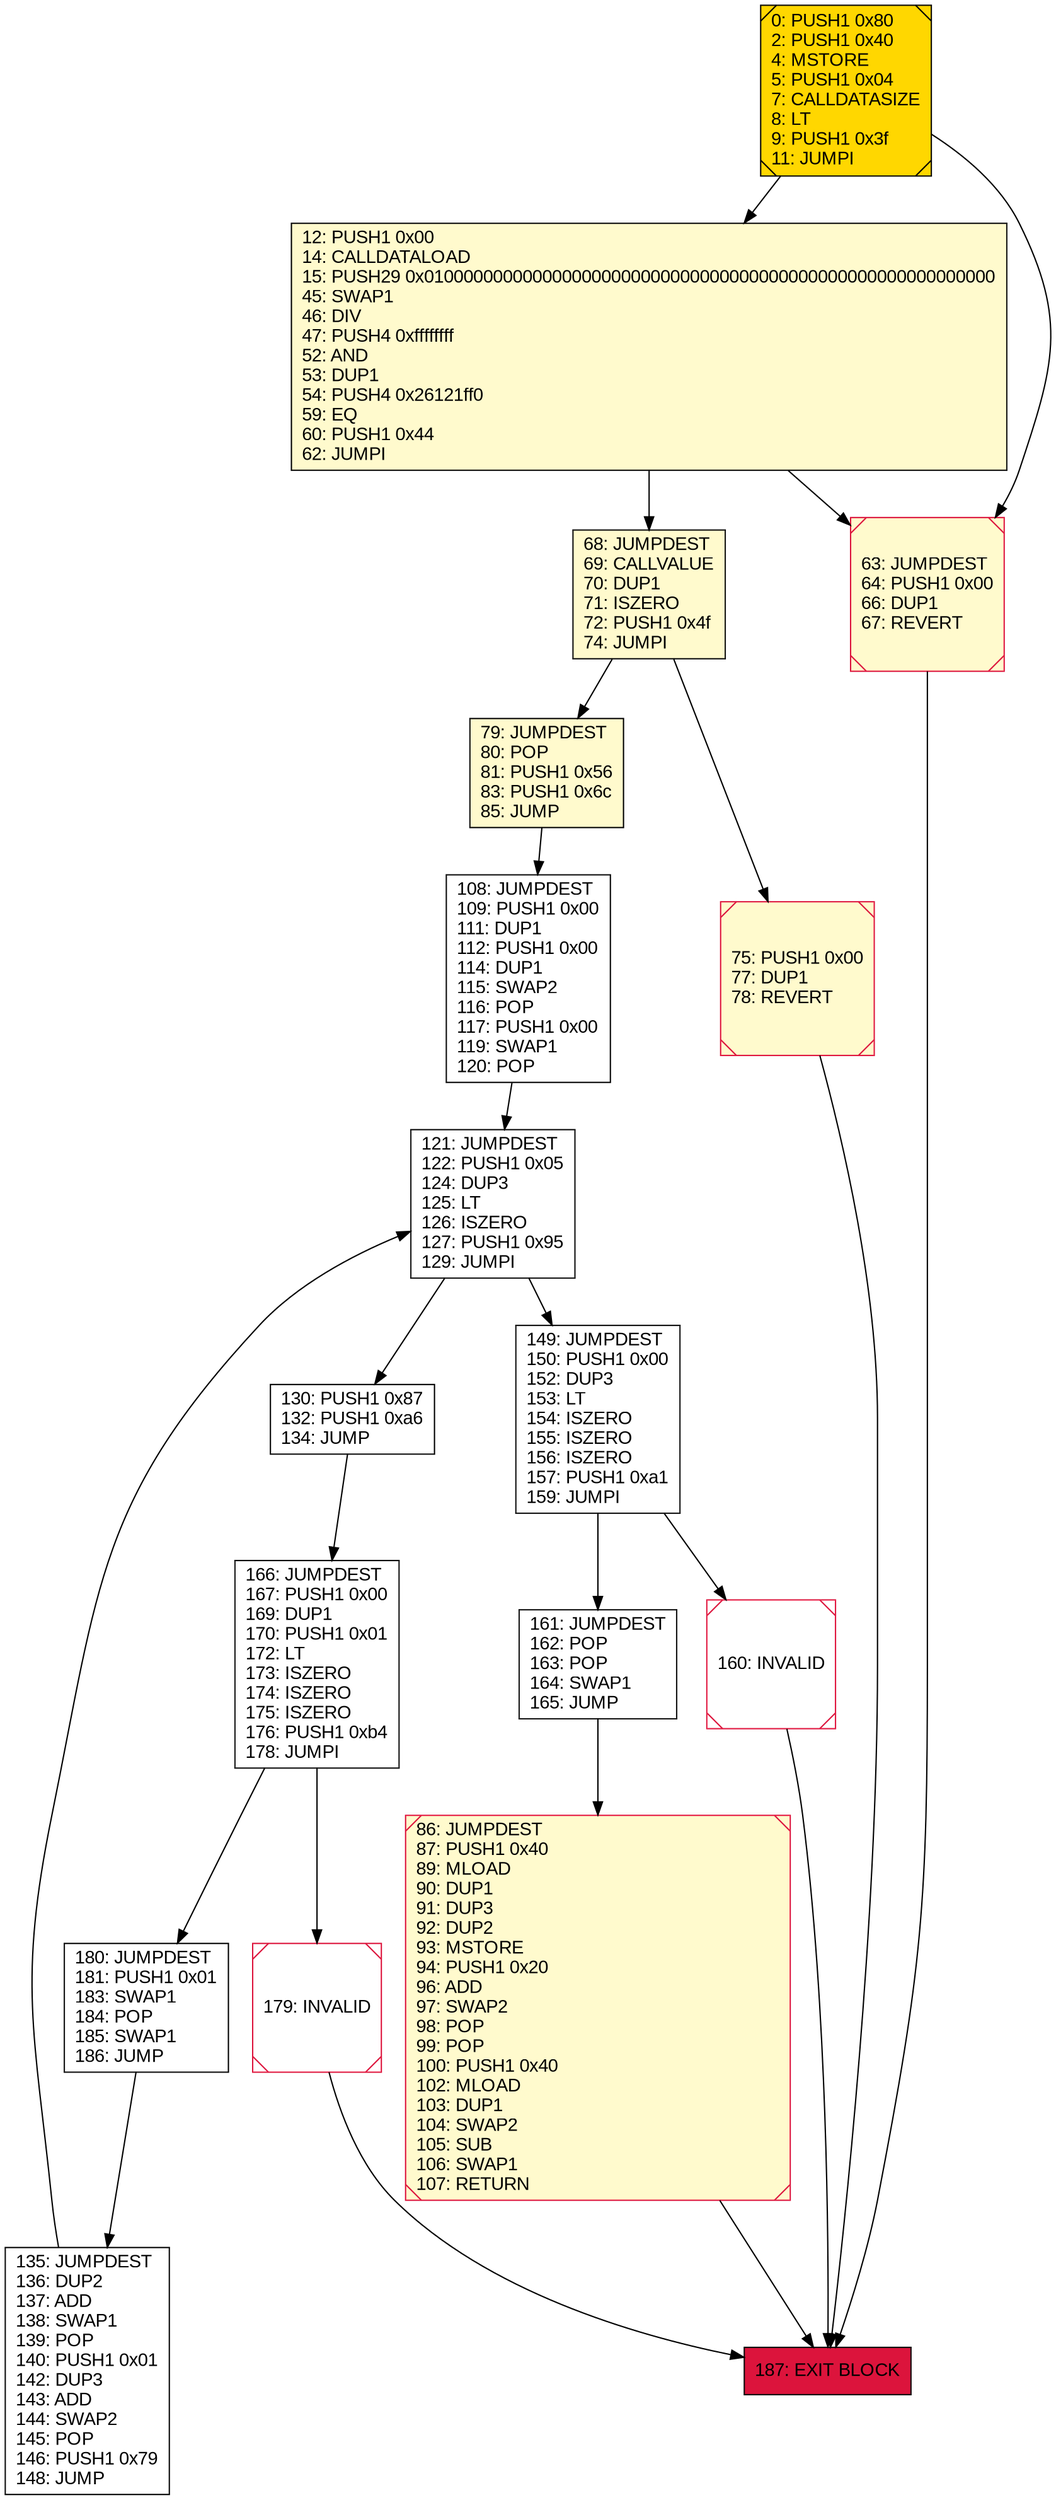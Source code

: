digraph G {
bgcolor=transparent rankdir=UD;
node [shape=box style=filled color=black fillcolor=white fontname=arial fontcolor=black];
68 [label="68: JUMPDEST\l69: CALLVALUE\l70: DUP1\l71: ISZERO\l72: PUSH1 0x4f\l74: JUMPI\l" fillcolor=lemonchiffon ];
108 [label="108: JUMPDEST\l109: PUSH1 0x00\l111: DUP1\l112: PUSH1 0x00\l114: DUP1\l115: SWAP2\l116: POP\l117: PUSH1 0x00\l119: SWAP1\l120: POP\l" ];
79 [label="79: JUMPDEST\l80: POP\l81: PUSH1 0x56\l83: PUSH1 0x6c\l85: JUMP\l" fillcolor=lemonchiffon ];
86 [label="86: JUMPDEST\l87: PUSH1 0x40\l89: MLOAD\l90: DUP1\l91: DUP3\l92: DUP2\l93: MSTORE\l94: PUSH1 0x20\l96: ADD\l97: SWAP2\l98: POP\l99: POP\l100: PUSH1 0x40\l102: MLOAD\l103: DUP1\l104: SWAP2\l105: SUB\l106: SWAP1\l107: RETURN\l" fillcolor=lemonchiffon shape=Msquare color=crimson ];
130 [label="130: PUSH1 0x87\l132: PUSH1 0xa6\l134: JUMP\l" ];
75 [label="75: PUSH1 0x00\l77: DUP1\l78: REVERT\l" fillcolor=lemonchiffon shape=Msquare color=crimson ];
135 [label="135: JUMPDEST\l136: DUP2\l137: ADD\l138: SWAP1\l139: POP\l140: PUSH1 0x01\l142: DUP3\l143: ADD\l144: SWAP2\l145: POP\l146: PUSH1 0x79\l148: JUMP\l" ];
179 [label="179: INVALID\l" shape=Msquare color=crimson ];
180 [label="180: JUMPDEST\l181: PUSH1 0x01\l183: SWAP1\l184: POP\l185: SWAP1\l186: JUMP\l" ];
0 [label="0: PUSH1 0x80\l2: PUSH1 0x40\l4: MSTORE\l5: PUSH1 0x04\l7: CALLDATASIZE\l8: LT\l9: PUSH1 0x3f\l11: JUMPI\l" fillcolor=lemonchiffon shape=Msquare fillcolor=gold ];
149 [label="149: JUMPDEST\l150: PUSH1 0x00\l152: DUP3\l153: LT\l154: ISZERO\l155: ISZERO\l156: ISZERO\l157: PUSH1 0xa1\l159: JUMPI\l" ];
12 [label="12: PUSH1 0x00\l14: CALLDATALOAD\l15: PUSH29 0x0100000000000000000000000000000000000000000000000000000000\l45: SWAP1\l46: DIV\l47: PUSH4 0xffffffff\l52: AND\l53: DUP1\l54: PUSH4 0x26121ff0\l59: EQ\l60: PUSH1 0x44\l62: JUMPI\l" fillcolor=lemonchiffon ];
121 [label="121: JUMPDEST\l122: PUSH1 0x05\l124: DUP3\l125: LT\l126: ISZERO\l127: PUSH1 0x95\l129: JUMPI\l" ];
166 [label="166: JUMPDEST\l167: PUSH1 0x00\l169: DUP1\l170: PUSH1 0x01\l172: LT\l173: ISZERO\l174: ISZERO\l175: ISZERO\l176: PUSH1 0xb4\l178: JUMPI\l" ];
63 [label="63: JUMPDEST\l64: PUSH1 0x00\l66: DUP1\l67: REVERT\l" fillcolor=lemonchiffon shape=Msquare color=crimson ];
161 [label="161: JUMPDEST\l162: POP\l163: POP\l164: SWAP1\l165: JUMP\l" ];
187 [label="187: EXIT BLOCK\l" fillcolor=crimson ];
160 [label="160: INVALID\l" shape=Msquare color=crimson ];
63 -> 187;
68 -> 79;
79 -> 108;
0 -> 12;
121 -> 149;
160 -> 187;
180 -> 135;
12 -> 63;
0 -> 63;
149 -> 161;
68 -> 75;
149 -> 160;
108 -> 121;
75 -> 187;
12 -> 68;
179 -> 187;
166 -> 179;
166 -> 180;
121 -> 130;
86 -> 187;
130 -> 166;
135 -> 121;
161 -> 86;
}
